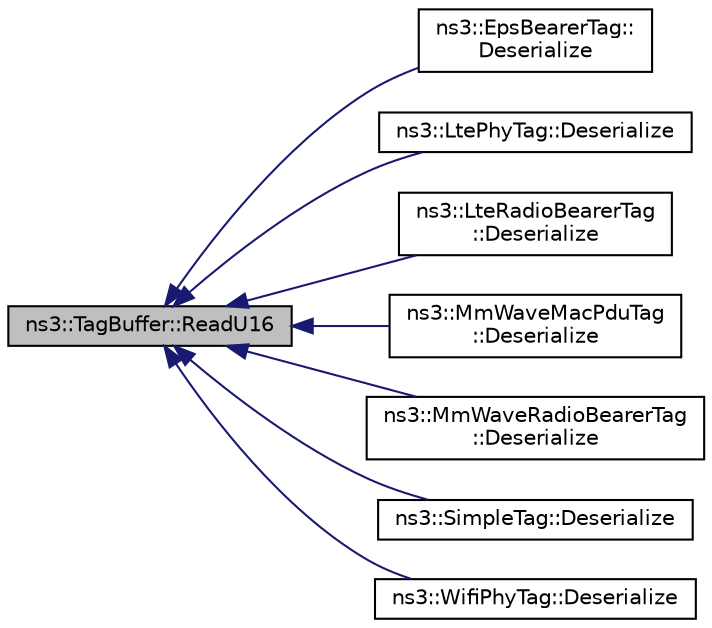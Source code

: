digraph "ns3::TagBuffer::ReadU16"
{
  edge [fontname="Helvetica",fontsize="10",labelfontname="Helvetica",labelfontsize="10"];
  node [fontname="Helvetica",fontsize="10",shape=record];
  rankdir="LR";
  Node1 [label="ns3::TagBuffer::ReadU16",height=0.2,width=0.4,color="black", fillcolor="grey75", style="filled", fontcolor="black"];
  Node1 -> Node2 [dir="back",color="midnightblue",fontsize="10",style="solid"];
  Node2 [label="ns3::EpsBearerTag::\lDeserialize",height=0.2,width=0.4,color="black", fillcolor="white", style="filled",URL="$d3/d49/classns3_1_1EpsBearerTag.html#a209325ccee104db41fd0aefa3940026e"];
  Node1 -> Node3 [dir="back",color="midnightblue",fontsize="10",style="solid"];
  Node3 [label="ns3::LtePhyTag::Deserialize",height=0.2,width=0.4,color="black", fillcolor="white", style="filled",URL="$d1/d19/classns3_1_1LtePhyTag.html#af1dcc2003e4d725097bfa0217af8f134"];
  Node1 -> Node4 [dir="back",color="midnightblue",fontsize="10",style="solid"];
  Node4 [label="ns3::LteRadioBearerTag\l::Deserialize",height=0.2,width=0.4,color="black", fillcolor="white", style="filled",URL="$df/d42/classns3_1_1LteRadioBearerTag.html#a607a0ef05f2e897de3fe1c176f7a40ff"];
  Node1 -> Node5 [dir="back",color="midnightblue",fontsize="10",style="solid"];
  Node5 [label="ns3::MmWaveMacPduTag\l::Deserialize",height=0.2,width=0.4,color="black", fillcolor="white", style="filled",URL="$d6/d53/classns3_1_1MmWaveMacPduTag.html#a51071b86fa49d7b8b1cc80016f5c5a95"];
  Node1 -> Node6 [dir="back",color="midnightblue",fontsize="10",style="solid"];
  Node6 [label="ns3::MmWaveRadioBearerTag\l::Deserialize",height=0.2,width=0.4,color="black", fillcolor="white", style="filled",URL="$de/dbf/classns3_1_1MmWaveRadioBearerTag.html#a793304c327b0396635bebe55ee1aa225"];
  Node1 -> Node7 [dir="back",color="midnightblue",fontsize="10",style="solid"];
  Node7 [label="ns3::SimpleTag::Deserialize",height=0.2,width=0.4,color="black", fillcolor="white", style="filled",URL="$d5/d8a/classns3_1_1SimpleTag.html#a794f63c51ab97cef29f81b01be377bc7"];
  Node1 -> Node8 [dir="back",color="midnightblue",fontsize="10",style="solid"];
  Node8 [label="ns3::WifiPhyTag::Deserialize",height=0.2,width=0.4,color="black", fillcolor="white", style="filled",URL="$d7/d6f/classns3_1_1WifiPhyTag.html#ac322c694a0a18c141f63086c34589b0a"];
}
